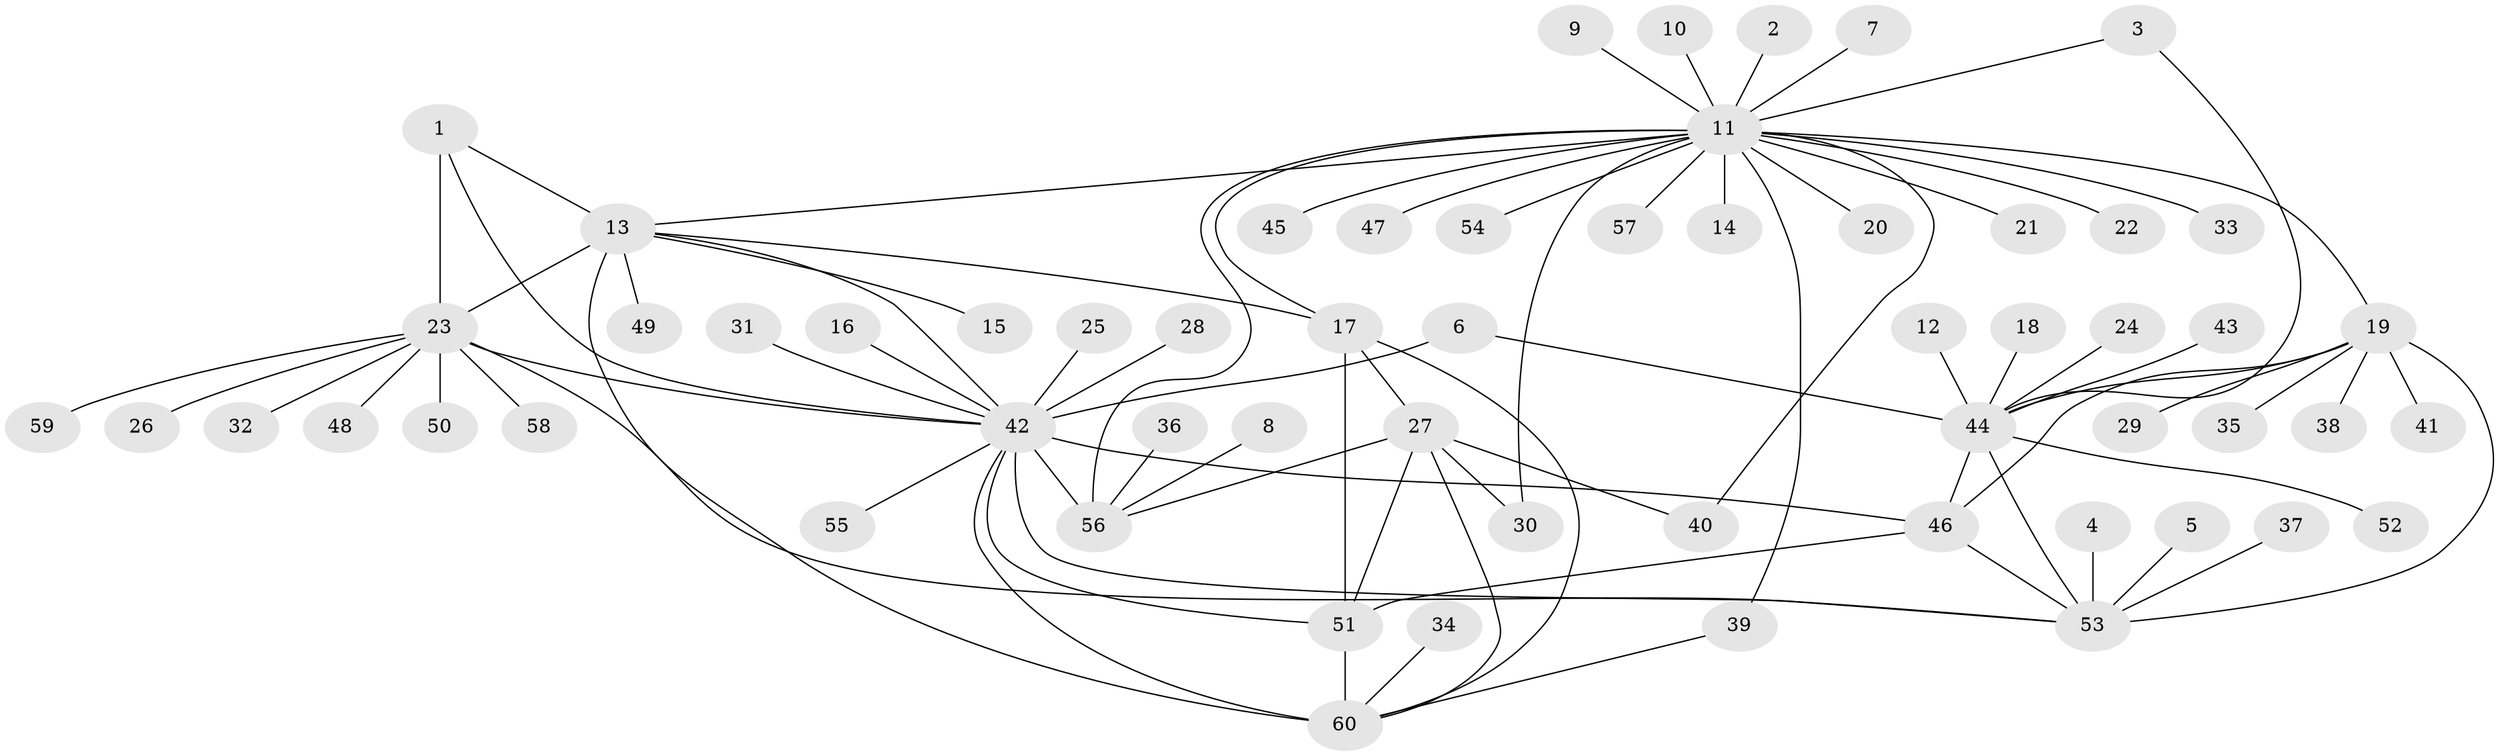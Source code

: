 // original degree distribution, {6: 0.016666666666666666, 10: 0.03333333333333333, 12: 0.025, 11: 0.008333333333333333, 8: 0.08333333333333333, 5: 0.025, 9: 0.025, 14: 0.008333333333333333, 7: 0.025, 4: 0.016666666666666666, 1: 0.5916666666666667, 2: 0.13333333333333333, 3: 0.008333333333333333}
// Generated by graph-tools (version 1.1) at 2025/50/03/09/25 03:50:30]
// undirected, 60 vertices, 83 edges
graph export_dot {
graph [start="1"]
  node [color=gray90,style=filled];
  1;
  2;
  3;
  4;
  5;
  6;
  7;
  8;
  9;
  10;
  11;
  12;
  13;
  14;
  15;
  16;
  17;
  18;
  19;
  20;
  21;
  22;
  23;
  24;
  25;
  26;
  27;
  28;
  29;
  30;
  31;
  32;
  33;
  34;
  35;
  36;
  37;
  38;
  39;
  40;
  41;
  42;
  43;
  44;
  45;
  46;
  47;
  48;
  49;
  50;
  51;
  52;
  53;
  54;
  55;
  56;
  57;
  58;
  59;
  60;
  1 -- 13 [weight=1.0];
  1 -- 23 [weight=3.0];
  1 -- 42 [weight=1.0];
  2 -- 11 [weight=1.0];
  3 -- 11 [weight=1.0];
  3 -- 44 [weight=1.0];
  4 -- 53 [weight=1.0];
  5 -- 53 [weight=1.0];
  6 -- 42 [weight=1.0];
  6 -- 44 [weight=1.0];
  7 -- 11 [weight=1.0];
  8 -- 56 [weight=1.0];
  9 -- 11 [weight=1.0];
  10 -- 11 [weight=1.0];
  11 -- 13 [weight=1.0];
  11 -- 14 [weight=1.0];
  11 -- 17 [weight=1.0];
  11 -- 19 [weight=1.0];
  11 -- 20 [weight=1.0];
  11 -- 21 [weight=1.0];
  11 -- 22 [weight=1.0];
  11 -- 30 [weight=1.0];
  11 -- 33 [weight=1.0];
  11 -- 39 [weight=1.0];
  11 -- 40 [weight=1.0];
  11 -- 45 [weight=1.0];
  11 -- 47 [weight=1.0];
  11 -- 54 [weight=1.0];
  11 -- 56 [weight=1.0];
  11 -- 57 [weight=1.0];
  12 -- 44 [weight=1.0];
  13 -- 15 [weight=1.0];
  13 -- 17 [weight=1.0];
  13 -- 23 [weight=3.0];
  13 -- 42 [weight=1.0];
  13 -- 49 [weight=1.0];
  13 -- 60 [weight=1.0];
  16 -- 42 [weight=1.0];
  17 -- 27 [weight=1.0];
  17 -- 51 [weight=3.0];
  17 -- 60 [weight=1.0];
  18 -- 44 [weight=1.0];
  19 -- 29 [weight=1.0];
  19 -- 35 [weight=1.0];
  19 -- 38 [weight=1.0];
  19 -- 41 [weight=1.0];
  19 -- 44 [weight=2.0];
  19 -- 46 [weight=2.0];
  19 -- 53 [weight=4.0];
  23 -- 26 [weight=1.0];
  23 -- 32 [weight=1.0];
  23 -- 42 [weight=3.0];
  23 -- 48 [weight=1.0];
  23 -- 50 [weight=1.0];
  23 -- 53 [weight=1.0];
  23 -- 58 [weight=1.0];
  23 -- 59 [weight=1.0];
  24 -- 44 [weight=1.0];
  25 -- 42 [weight=1.0];
  27 -- 30 [weight=1.0];
  27 -- 40 [weight=1.0];
  27 -- 51 [weight=3.0];
  27 -- 56 [weight=1.0];
  27 -- 60 [weight=1.0];
  28 -- 42 [weight=1.0];
  31 -- 42 [weight=1.0];
  34 -- 60 [weight=1.0];
  36 -- 56 [weight=1.0];
  37 -- 53 [weight=1.0];
  39 -- 60 [weight=1.0];
  42 -- 46 [weight=1.0];
  42 -- 51 [weight=1.0];
  42 -- 53 [weight=1.0];
  42 -- 55 [weight=1.0];
  42 -- 56 [weight=10.0];
  42 -- 60 [weight=1.0];
  43 -- 44 [weight=1.0];
  44 -- 46 [weight=1.0];
  44 -- 52 [weight=1.0];
  44 -- 53 [weight=2.0];
  46 -- 51 [weight=1.0];
  46 -- 53 [weight=2.0];
  51 -- 60 [weight=3.0];
}
